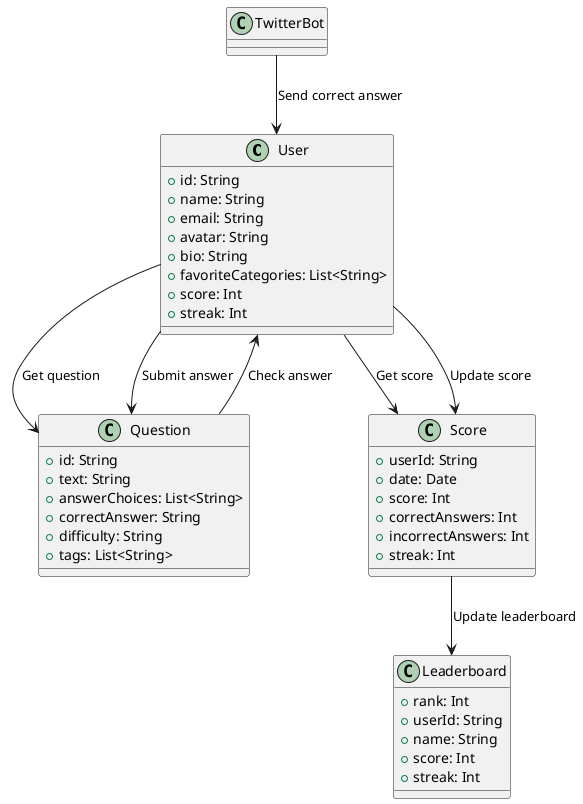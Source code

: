 @startuml

class User {
    + id: String
    + name: String
    + email: String
    + avatar: String
    + bio: String
    + favoriteCategories: List<String>
    + score: Int
    + streak: Int
}

class Question {
    + id: String
    + text: String
    + answerChoices: List<String>
    + correctAnswer: String
    + difficulty: String
    + tags: List<String>
}

class Score {
    + userId: String
    + date: Date
    + score: Int
    + correctAnswers: Int
    + incorrectAnswers: Int
    + streak: Int
}

class Leaderboard {
    + rank: Int
    + userId: String
    + name: String
    + score: Int
    + streak: Int
}

User --> Question : Get question
User --> Question : Submit answer
Question --> User : Check answer

User --> Score : Get score
User --> Score : Update score

Score --> Leaderboard : Update leaderboard

TwitterBot --> User : Send correct answer

@enduml